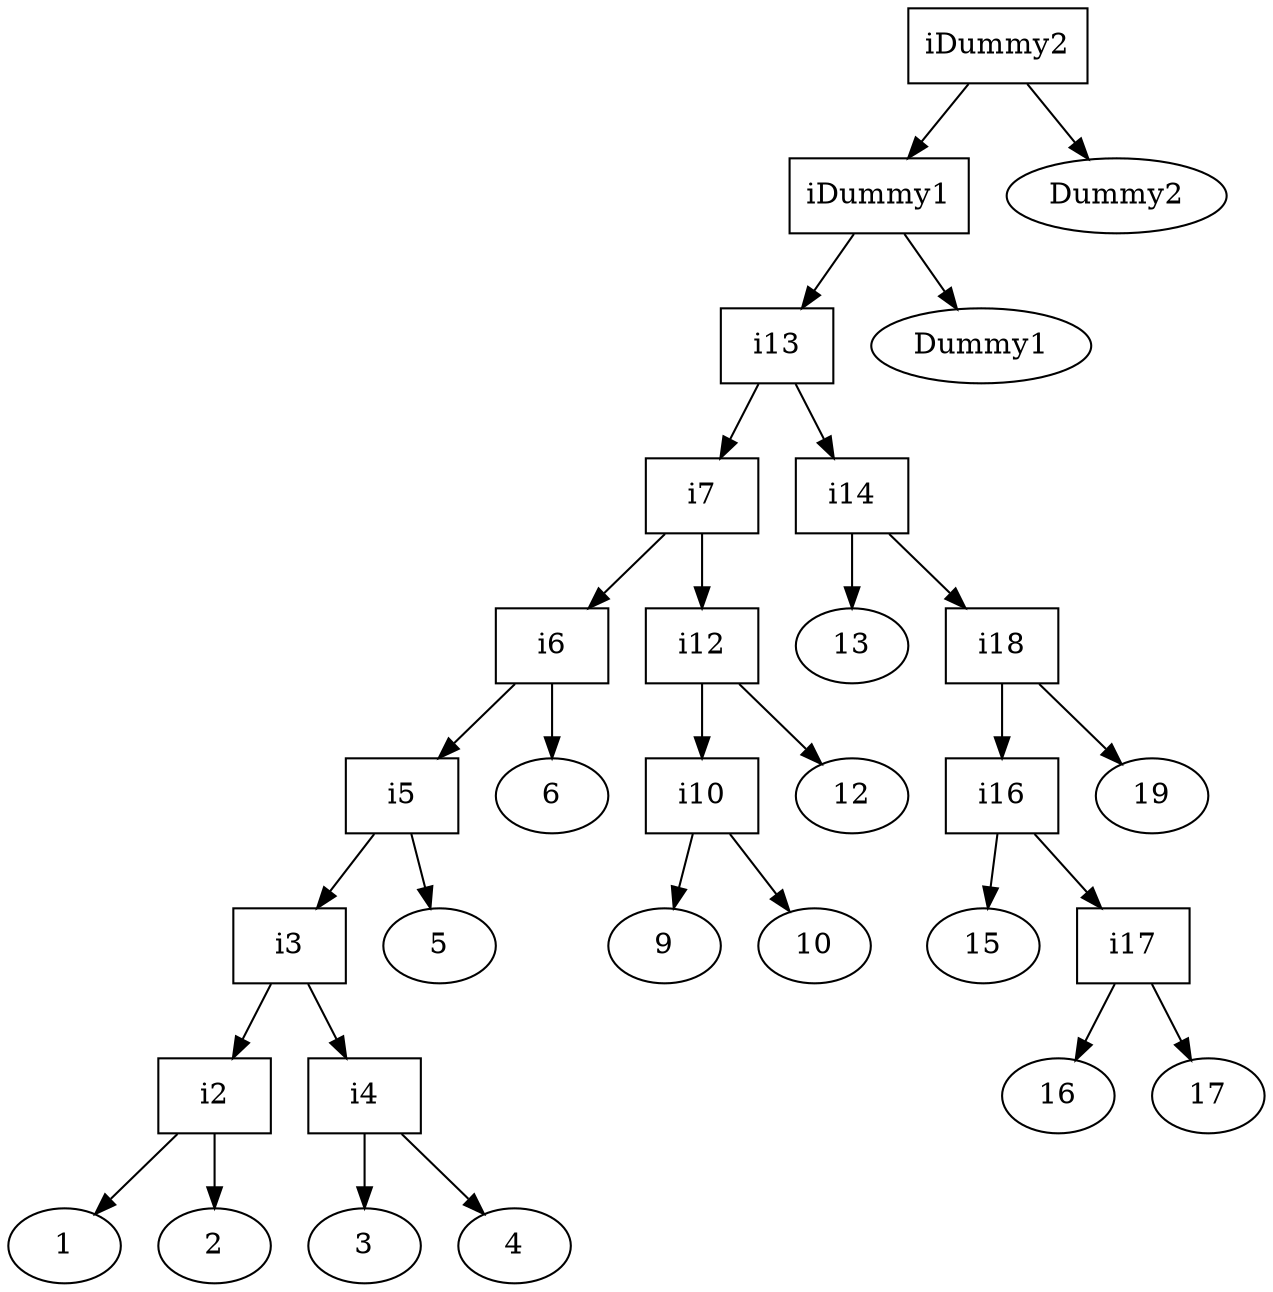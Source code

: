 digraph BST {
iDummy2 [shape=box];
iDummy2 -> iDummy1;
iDummy2 -> Dummy2;
iDummy1 [shape=box];
iDummy1 -> i13;
iDummy1 -> Dummy1;
i13 [shape=box];
i13 -> i7;
i13 -> i14;
i7 [shape=box];
i7 -> i6;
i7 -> i12;
i14 [shape=box];
i14 -> 13;
i14 -> i18;
i6 [shape=box];
i6 -> i5;
i6 -> 6;
i12 [shape=box];
i12 -> i10;
i12 -> 12;
i18 [shape=box];
i18 -> i16;
i18 -> 19;
i5 [shape=box];
i5 -> i3;
i5 -> 5;
i10 [shape=box];
i10 -> 9;
i10 -> 10;
i16 [shape=box];
i16 -> 15;
i16 -> i17;
i3 [shape=box];
i3 -> i2;
i3 -> i4;
i17 [shape=box];
i17 -> 16;
i17 -> 17;
i2 [shape=box];
i2 -> 1;
i2 -> 2;
i4 [shape=box];
i4 -> 3;
i4 -> 4;
}
